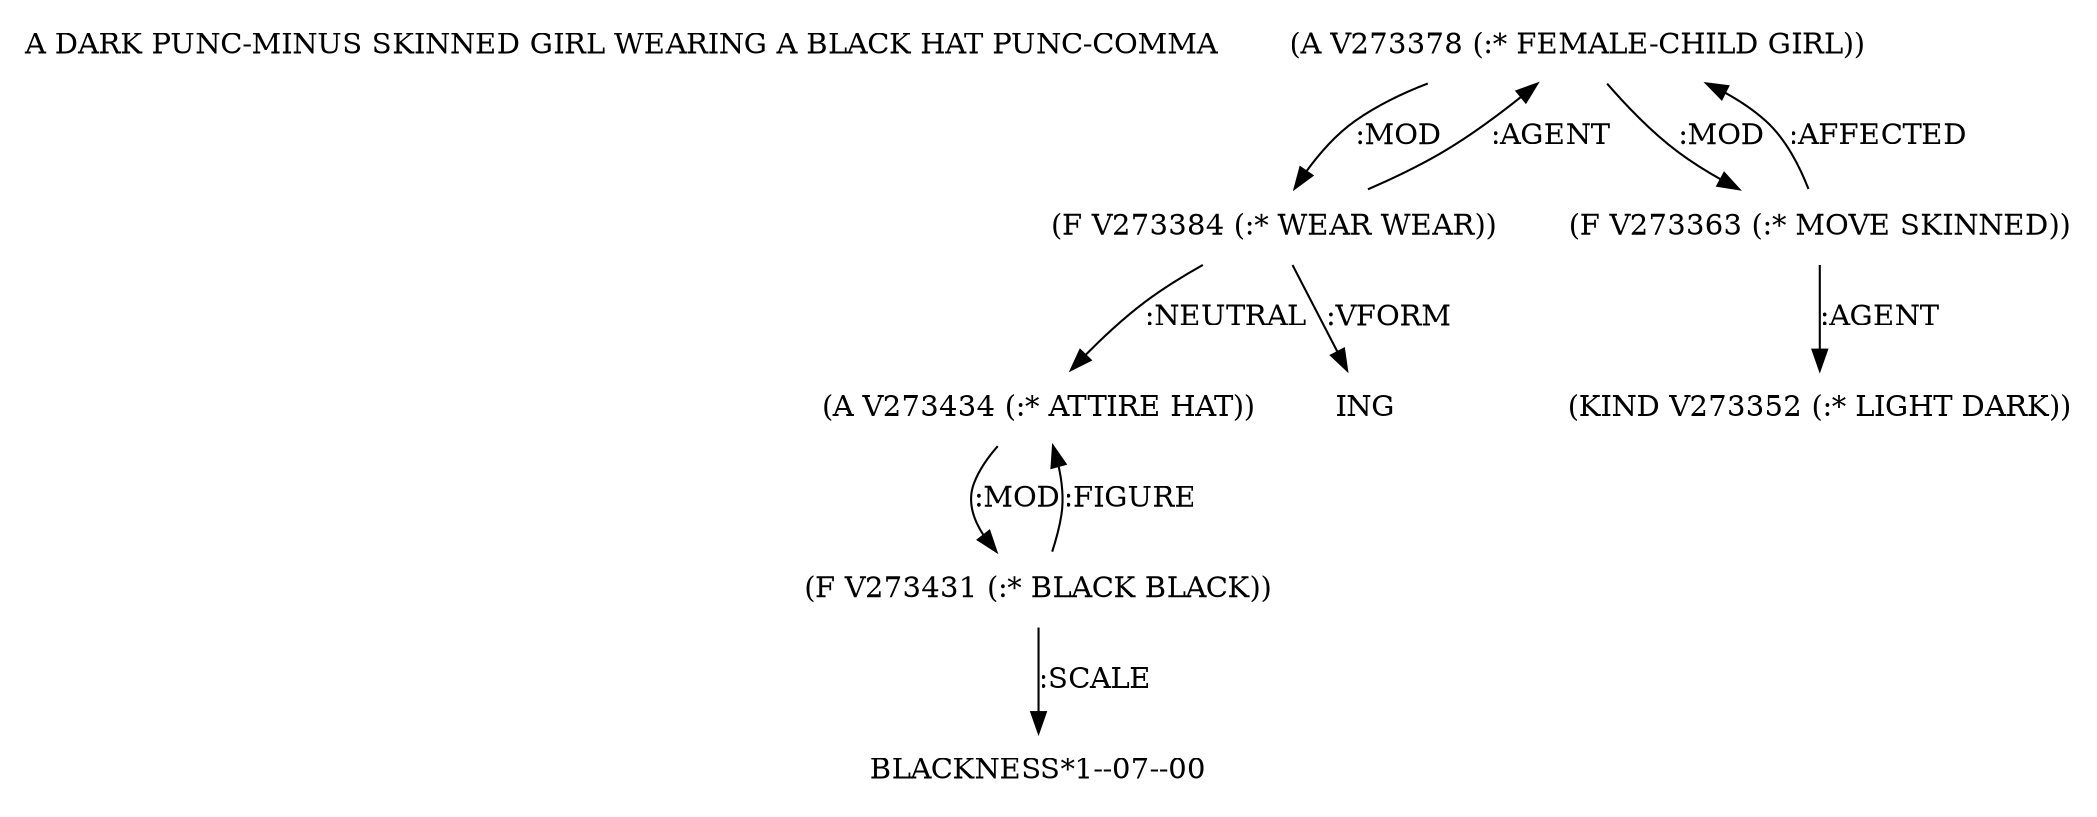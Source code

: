 digraph Terms {
  node [shape=none]
  "A DARK PUNC-MINUS SKINNED GIRL WEARING A BLACK HAT PUNC-COMMA"
  "V273378" [label="(A V273378 (:* FEMALE-CHILD GIRL))"]
  "V273378" -> "V273384" [label=":MOD"]
  "V273378" -> "V273363" [label=":MOD"]
  "V273363" [label="(F V273363 (:* MOVE SKINNED))"]
  "V273363" -> "V273352" [label=":AGENT"]
  "V273363" -> "V273378" [label=":AFFECTED"]
  "V273352" [label="(KIND V273352 (:* LIGHT DARK))"]
  "V273384" [label="(F V273384 (:* WEAR WEAR))"]
  "V273384" -> "V273378" [label=":AGENT"]
  "V273384" -> "V273434" [label=":NEUTRAL"]
  "V273384" -> "NT274901" [label=":VFORM"]
  "NT274901" [label="ING"]
  "V273434" [label="(A V273434 (:* ATTIRE HAT))"]
  "V273434" -> "V273431" [label=":MOD"]
  "V273431" [label="(F V273431 (:* BLACK BLACK))"]
  "V273431" -> "V273434" [label=":FIGURE"]
  "V273431" -> "NT274902" [label=":SCALE"]
  "NT274902" [label="BLACKNESS*1--07--00"]
}
